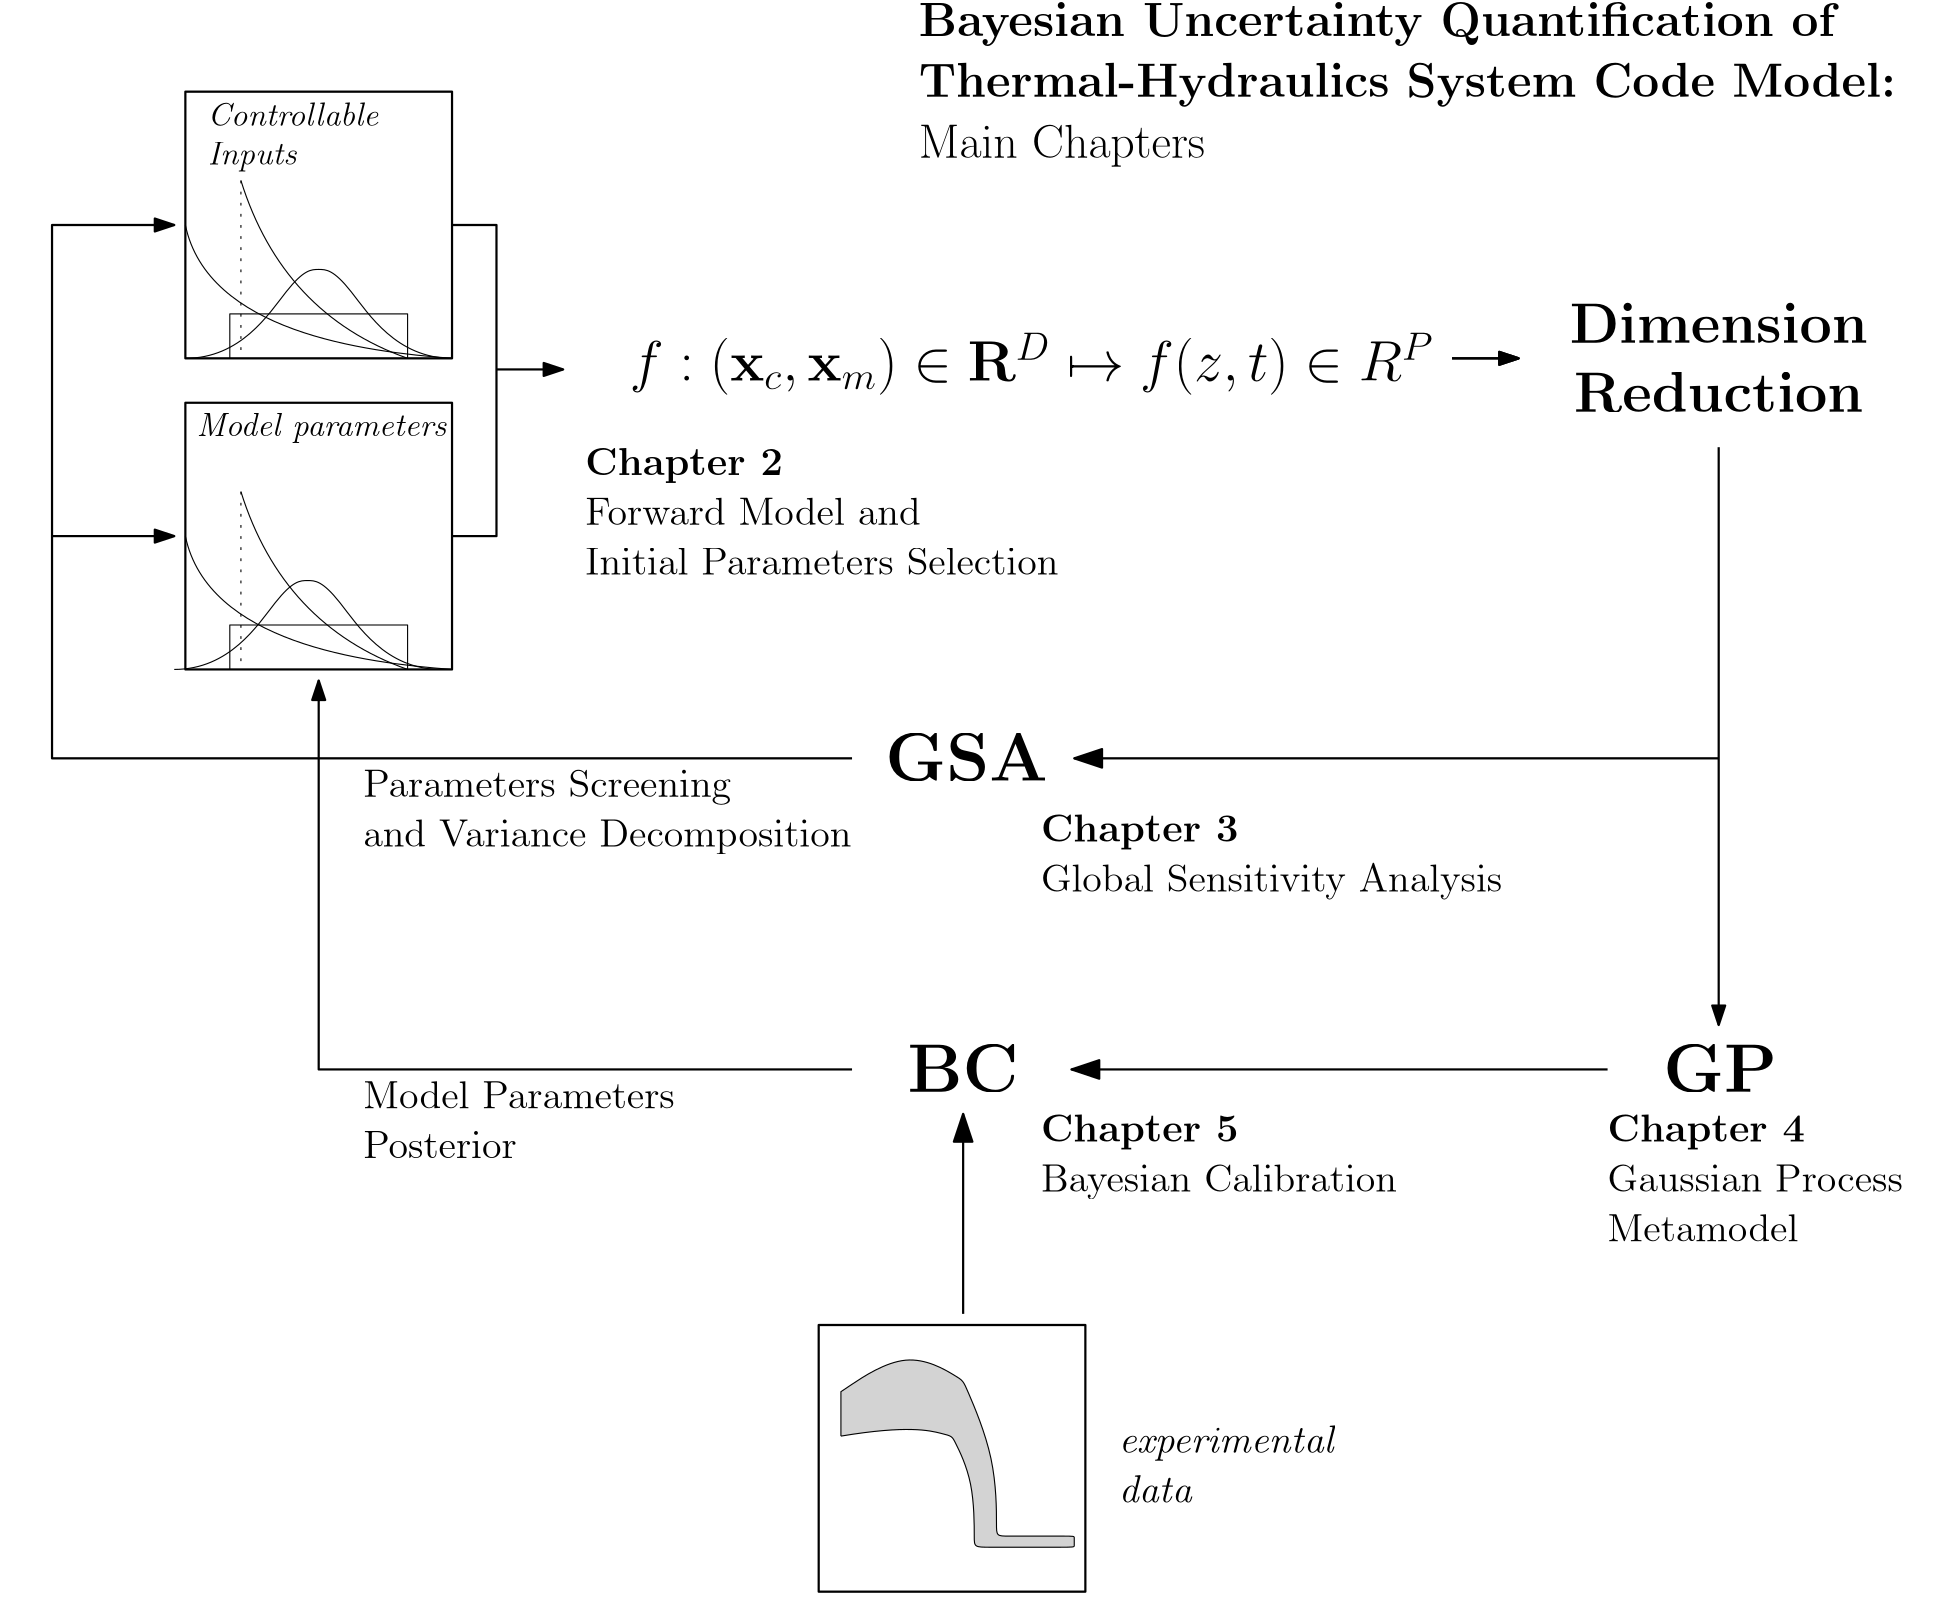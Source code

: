 <?xml version="1.0"?>
<!DOCTYPE ipe SYSTEM "ipe.dtd">
<ipe version="70206" creator="Ipe 7.2.7">
<info created="D:20171101220623" modified="D:20171105023226"/>
<ipestyle name="basic">
<symbol name="arrow/arc(spx)">
<path stroke="sym-stroke" fill="sym-stroke" pen="sym-pen">
0 0 m
-1 0.333 l
-1 -0.333 l
h
</path>
</symbol>
<symbol name="arrow/farc(spx)">
<path stroke="sym-stroke" fill="white" pen="sym-pen">
0 0 m
-1 0.333 l
-1 -0.333 l
h
</path>
</symbol>
<symbol name="arrow/ptarc(spx)">
<path stroke="sym-stroke" fill="sym-stroke" pen="sym-pen">
0 0 m
-1 0.333 l
-0.8 0 l
-1 -0.333 l
h
</path>
</symbol>
<symbol name="arrow/fptarc(spx)">
<path stroke="sym-stroke" fill="white" pen="sym-pen">
0 0 m
-1 0.333 l
-0.8 0 l
-1 -0.333 l
h
</path>
</symbol>
<symbol name="mark/circle(sx)" transformations="translations">
<path fill="sym-stroke">
0.6 0 0 0.6 0 0 e
0.4 0 0 0.4 0 0 e
</path>
</symbol>
<symbol name="mark/disk(sx)" transformations="translations">
<path fill="sym-stroke">
0.6 0 0 0.6 0 0 e
</path>
</symbol>
<symbol name="mark/fdisk(sfx)" transformations="translations">
<group>
<path fill="sym-fill">
0.5 0 0 0.5 0 0 e
</path>
<path fill="sym-stroke" fillrule="eofill">
0.6 0 0 0.6 0 0 e
0.4 0 0 0.4 0 0 e
</path>
</group>
</symbol>
<symbol name="mark/box(sx)" transformations="translations">
<path fill="sym-stroke" fillrule="eofill">
-0.6 -0.6 m
0.6 -0.6 l
0.6 0.6 l
-0.6 0.6 l
h
-0.4 -0.4 m
0.4 -0.4 l
0.4 0.4 l
-0.4 0.4 l
h
</path>
</symbol>
<symbol name="mark/square(sx)" transformations="translations">
<path fill="sym-stroke">
-0.6 -0.6 m
0.6 -0.6 l
0.6 0.6 l
-0.6 0.6 l
h
</path>
</symbol>
<symbol name="mark/fsquare(sfx)" transformations="translations">
<group>
<path fill="sym-fill">
-0.5 -0.5 m
0.5 -0.5 l
0.5 0.5 l
-0.5 0.5 l
h
</path>
<path fill="sym-stroke" fillrule="eofill">
-0.6 -0.6 m
0.6 -0.6 l
0.6 0.6 l
-0.6 0.6 l
h
-0.4 -0.4 m
0.4 -0.4 l
0.4 0.4 l
-0.4 0.4 l
h
</path>
</group>
</symbol>
<symbol name="mark/cross(sx)" transformations="translations">
<group>
<path fill="sym-stroke">
-0.43 -0.57 m
0.57 0.43 l
0.43 0.57 l
-0.57 -0.43 l
h
</path>
<path fill="sym-stroke">
-0.43 0.57 m
0.57 -0.43 l
0.43 -0.57 l
-0.57 0.43 l
h
</path>
</group>
</symbol>
<symbol name="arrow/fnormal(spx)">
<path stroke="sym-stroke" fill="white" pen="sym-pen">
0 0 m
-1 0.333 l
-1 -0.333 l
h
</path>
</symbol>
<symbol name="arrow/pointed(spx)">
<path stroke="sym-stroke" fill="sym-stroke" pen="sym-pen">
0 0 m
-1 0.333 l
-0.8 0 l
-1 -0.333 l
h
</path>
</symbol>
<symbol name="arrow/fpointed(spx)">
<path stroke="sym-stroke" fill="white" pen="sym-pen">
0 0 m
-1 0.333 l
-0.8 0 l
-1 -0.333 l
h
</path>
</symbol>
<symbol name="arrow/linear(spx)">
<path stroke="sym-stroke" pen="sym-pen">
-1 0.333 m
0 0 l
-1 -0.333 l
</path>
</symbol>
<symbol name="arrow/fdouble(spx)">
<path stroke="sym-stroke" fill="white" pen="sym-pen">
0 0 m
-1 0.333 l
-1 -0.333 l
h
-1 0 m
-2 0.333 l
-2 -0.333 l
h
</path>
</symbol>
<symbol name="arrow/double(spx)">
<path stroke="sym-stroke" fill="sym-stroke" pen="sym-pen">
0 0 m
-1 0.333 l
-1 -0.333 l
h
-1 0 m
-2 0.333 l
-2 -0.333 l
h
</path>
</symbol>
<pen name="heavier" value="0.8"/>
<pen name="fat" value="1.2"/>
<pen name="ultrafat" value="2"/>
<symbolsize name="large" value="5"/>
<symbolsize name="small" value="2"/>
<symbolsize name="tiny" value="1.1"/>
<arrowsize name="large" value="10"/>
<arrowsize name="small" value="5"/>
<arrowsize name="tiny" value="3"/>
<color name="red" value="1 0 0"/>
<color name="green" value="0 1 0"/>
<color name="blue" value="0 0 1"/>
<color name="yellow" value="1 1 0"/>
<color name="orange" value="1 0.647 0"/>
<color name="gold" value="1 0.843 0"/>
<color name="purple" value="0.627 0.125 0.941"/>
<color name="gray" value="0.745"/>
<color name="brown" value="0.647 0.165 0.165"/>
<color name="navy" value="0 0 0.502"/>
<color name="pink" value="1 0.753 0.796"/>
<color name="seagreen" value="0.18 0.545 0.341"/>
<color name="turquoise" value="0.251 0.878 0.816"/>
<color name="violet" value="0.933 0.51 0.933"/>
<color name="darkblue" value="0 0 0.545"/>
<color name="darkcyan" value="0 0.545 0.545"/>
<color name="darkgray" value="0.663"/>
<color name="darkgreen" value="0 0.392 0"/>
<color name="darkmagenta" value="0.545 0 0.545"/>
<color name="darkorange" value="1 0.549 0"/>
<color name="darkred" value="0.545 0 0"/>
<color name="lightblue" value="0.678 0.847 0.902"/>
<color name="lightcyan" value="0.878 1 1"/>
<color name="lightgray" value="0.827"/>
<color name="lightgreen" value="0.565 0.933 0.565"/>
<color name="lightyellow" value="1 1 0.878"/>
<dashstyle name="dashed" value="[4] 0"/>
<dashstyle name="dotted" value="[1 3] 0"/>
<dashstyle name="dash dotted" value="[4 2 1 2] 0"/>
<dashstyle name="dash dot dotted" value="[4 2 1 2 1 2] 0"/>
<textsize name="large" value="\large"/>
<textsize name="Large" value="\Large"/>
<textsize name="LARGE" value="\LARGE"/>
<textsize name="huge" value="\huge"/>
<textsize name="Huge" value="\Huge"/>
<textsize name="small" value="\small"/>
<textsize name="footnote" value="\footnotesize"/>
<textsize name="tiny" value="\tiny"/>
<textstyle name="center" begin="\begin{center}" end="\end{center}"/>
<textstyle name="itemize" begin="\begin{itemize}" end="\end{itemize}"/>
<textstyle name="item" begin="\begin{itemize}\item{}" end="\end{itemize}"/>
<gridsize name="4 pts" value="4"/>
<gridsize name="8 pts (~3 mm)" value="8"/>
<gridsize name="16 pts (~6 mm)" value="16"/>
<gridsize name="32 pts (~12 mm)" value="32"/>
<gridsize name="10 pts (~3.5 mm)" value="10"/>
<gridsize name="20 pts (~7 mm)" value="20"/>
<gridsize name="14 pts (~5 mm)" value="14"/>
<gridsize name="28 pts (~10 mm)" value="28"/>
<gridsize name="56 pts (~20 mm)" value="56"/>
<anglesize name="90 deg" value="90"/>
<anglesize name="60 deg" value="60"/>
<anglesize name="45 deg" value="45"/>
<anglesize name="30 deg" value="30"/>
<anglesize name="22.5 deg" value="22.5"/>
<opacity name="10%" value="0.1"/>
<opacity name="30%" value="0.3"/>
<opacity name="50%" value="0.5"/>
<opacity name="75%" value="0.75"/>
<tiling name="falling" angle="-60" step="4" width="1"/>
<tiling name="rising" angle="30" step="4" width="1"/>
</ipestyle>
<ipestyle name="basicLandscape">
<symbol name="arrow/arc(spx)">
<path stroke="sym-stroke" fill="sym-stroke" pen="sym-pen">
0 0 m
-1 0.333 l
-1 -0.333 l
h
</path>
</symbol>
<symbol name="arrow/farc(spx)">
<path stroke="sym-stroke" fill="white" pen="sym-pen">
0 0 m
-1 0.333 l
-1 -0.333 l
h
</path>
</symbol>
<symbol name="arrow/ptarc(spx)">
<path stroke="sym-stroke" fill="sym-stroke" pen="sym-pen">
0 0 m
-1 0.333 l
-0.8 0 l
-1 -0.333 l
h
</path>
</symbol>
<symbol name="arrow/fptarc(spx)">
<path stroke="sym-stroke" fill="white" pen="sym-pen">
0 0 m
-1 0.333 l
-0.8 0 l
-1 -0.333 l
h
</path>
</symbol>
<symbol name="mark/circle(sx)" transformations="translations">
<path fill="sym-stroke">
0.6 0 0 0.6 0 0 e
0.4 0 0 0.4 0 0 e
</path>
</symbol>
<symbol name="mark/disk(sx)" transformations="translations">
<path fill="sym-stroke">
0.6 0 0 0.6 0 0 e
</path>
</symbol>
<symbol name="mark/fdisk(sfx)" transformations="translations">
<group>
<path fill="sym-fill">
0.5 0 0 0.5 0 0 e
</path>
<path fill="sym-stroke" fillrule="eofill">
0.6 0 0 0.6 0 0 e
0.4 0 0 0.4 0 0 e
</path>
</group>
</symbol>
<symbol name="mark/box(sx)" transformations="translations">
<path fill="sym-stroke" fillrule="eofill">
-0.6 -0.6 m
0.6 -0.6 l
0.6 0.6 l
-0.6 0.6 l
h
-0.4 -0.4 m
0.4 -0.4 l
0.4 0.4 l
-0.4 0.4 l
h
</path>
</symbol>
<symbol name="mark/square(sx)" transformations="translations">
<path fill="sym-stroke">
-0.6 -0.6 m
0.6 -0.6 l
0.6 0.6 l
-0.6 0.6 l
h
</path>
</symbol>
<symbol name="mark/fsquare(sfx)" transformations="translations">
<group>
<path fill="sym-fill">
-0.5 -0.5 m
0.5 -0.5 l
0.5 0.5 l
-0.5 0.5 l
h
</path>
<path fill="sym-stroke" fillrule="eofill">
-0.6 -0.6 m
0.6 -0.6 l
0.6 0.6 l
-0.6 0.6 l
h
-0.4 -0.4 m
0.4 -0.4 l
0.4 0.4 l
-0.4 0.4 l
h
</path>
</group>
</symbol>
<symbol name="mark/cross(sx)" transformations="translations">
<group>
<path fill="sym-stroke">
-0.43 -0.57 m
0.57 0.43 l
0.43 0.57 l
-0.57 -0.43 l
h
</path>
<path fill="sym-stroke">
-0.43 0.57 m
0.57 -0.43 l
0.43 -0.57 l
-0.57 0.43 l
h
</path>
</group>
</symbol>
<symbol name="arrow/fnormal(spx)">
<path stroke="sym-stroke" fill="white" pen="sym-pen">
0 0 m
-1 0.333 l
-1 -0.333 l
h
</path>
</symbol>
<symbol name="arrow/pointed(spx)">
<path stroke="sym-stroke" fill="sym-stroke" pen="sym-pen">
0 0 m
-1 0.333 l
-0.8 0 l
-1 -0.333 l
h
</path>
</symbol>
<symbol name="arrow/fpointed(spx)">
<path stroke="sym-stroke" fill="white" pen="sym-pen">
0 0 m
-1 0.333 l
-0.8 0 l
-1 -0.333 l
h
</path>
</symbol>
<symbol name="arrow/linear(spx)">
<path stroke="sym-stroke" pen="sym-pen">
-1 0.333 m
0 0 l
-1 -0.333 l
</path>
</symbol>
<symbol name="arrow/fdouble(spx)">
<path stroke="sym-stroke" fill="white" pen="sym-pen">
0 0 m
-1 0.333 l
-1 -0.333 l
h
-1 0 m
-2 0.333 l
-2 -0.333 l
h
</path>
</symbol>
<symbol name="arrow/double(spx)">
<path stroke="sym-stroke" fill="sym-stroke" pen="sym-pen">
0 0 m
-1 0.333 l
-1 -0.333 l
h
-1 0 m
-2 0.333 l
-2 -0.333 l
h
</path>
</symbol>
<pen name="heavier" value="0.8"/>
<pen name="fat" value="1.2"/>
<pen name="ultrafat" value="2"/>
<symbolsize name="large" value="5"/>
<symbolsize name="small" value="2"/>
<symbolsize name="tiny" value="1.1"/>
<arrowsize name="large" value="10"/>
<arrowsize name="small" value="5"/>
<arrowsize name="tiny" value="3"/>
<color name="red" value="1 0 0"/>
<color name="green" value="0 1 0"/>
<color name="blue" value="0 0 1"/>
<color name="yellow" value="1 1 0"/>
<color name="orange" value="1 0.647 0"/>
<color name="gold" value="1 0.843 0"/>
<color name="purple" value="0.627 0.125 0.941"/>
<color name="gray" value="0.745"/>
<color name="brown" value="0.647 0.165 0.165"/>
<color name="navy" value="0 0 0.502"/>
<color name="pink" value="1 0.753 0.796"/>
<color name="seagreen" value="0.18 0.545 0.341"/>
<color name="turquoise" value="0.251 0.878 0.816"/>
<color name="violet" value="0.933 0.51 0.933"/>
<color name="darkblue" value="0 0 0.545"/>
<color name="darkcyan" value="0 0.545 0.545"/>
<color name="darkgray" value="0.663"/>
<color name="darkgreen" value="0 0.392 0"/>
<color name="darkmagenta" value="0.545 0 0.545"/>
<color name="darkorange" value="1 0.549 0"/>
<color name="darkred" value="0.545 0 0"/>
<color name="lightblue" value="0.678 0.847 0.902"/>
<color name="lightcyan" value="0.878 1 1"/>
<color name="lightgray" value="0.827"/>
<color name="lightgreen" value="0.565 0.933 0.565"/>
<color name="lightyellow" value="1 1 0.878"/>
<dashstyle name="dashed" value="[4] 0"/>
<dashstyle name="dotted" value="[1 3] 0"/>
<dashstyle name="dash dotted" value="[4 2 1 2] 0"/>
<dashstyle name="dash dot dotted" value="[4 2 1 2 1 2] 0"/>
<textsize name="large" value="\large"/>
<textsize name="Large" value="\Large"/>
<textsize name="LARGE" value="\LARGE"/>
<textsize name="huge" value="\huge"/>
<textsize name="Huge" value="\Huge"/>
<textsize name="small" value="\small"/>
<textsize name="footnote" value="\footnotesize"/>
<textsize name="tiny" value="\tiny"/>
<textstyle name="center" begin="\begin{center}" end="\end{center}"/>
<textstyle name="itemize" begin="\begin{itemize}" end="\end{itemize}"/>
<textstyle name="item" begin="\begin{itemize}\item{}" end="\end{itemize}"/>
<gridsize name="4 pts" value="4"/>
<gridsize name="8 pts (~3 mm)" value="8"/>
<gridsize name="16 pts (~6 mm)" value="16"/>
<gridsize name="32 pts (~12 mm)" value="32"/>
<gridsize name="10 pts (~3.5 mm)" value="10"/>
<gridsize name="20 pts (~7 mm)" value="20"/>
<gridsize name="14 pts (~5 mm)" value="14"/>
<gridsize name="28 pts (~10 mm)" value="28"/>
<gridsize name="56 pts (~20 mm)" value="56"/>
<anglesize name="90 deg" value="90"/>
<anglesize name="60 deg" value="60"/>
<anglesize name="45 deg" value="45"/>
<anglesize name="30 deg" value="30"/>
<anglesize name="22.5 deg" value="22.5"/>
<opacity name="10%" value="0.1"/>
<opacity name="30%" value="0.3"/>
<opacity name="50%" value="0.5"/>
<opacity name="75%" value="0.75"/>
<layout paper="842 595" origin="0 0" frame="842 595"/>
<tiling name="falling" angle="-60" step="4" width="1"/>
<tiling name="rising" angle="30" step="4" width="1"/>
</ipestyle>
<page>
<layer name="alpha"/>
<view layers="alpha" active="alpha"/>
<text layer="alpha" matrix="1 0 0 1 -236 88" transformations="translations" pos="508 352" stroke="black" type="label" width="289.495" height="17.3" depth="5.15" valign="baseline" size="huge" style="math">f: (\mathbf{x}_c, \mathbf{x}_m) \in \mathbf{R}^D  \mapsto f(z, t) \in {R}^P</text>
<path matrix="1 0 0 1 0 64" stroke="black" pen="heavier">
112 480 m
112 384 l
208 384 l
208 480 l
h
</path>
<path matrix="1 0 0 1 0 64" stroke="black">
128 384 m
128 400 l
192 400 l
192 384 l
</path>
<path matrix="1 0 0 0.6 0 217.6" stroke="black">
112 464 m
120 400
176 388
208 384 c
</path>
<path matrix="1 0 0 1 0 -48" stroke="black" pen="heavier">
112 480 m
112 384 l
208 384 l
208 480 l
h
</path>
<path matrix="1 0 0 1 0 -48" stroke="black">
128 384 m
128 400 l
192 400 l
192 384 l
</path>
<path matrix="1 0 0 0.6 0 105.6" stroke="black">
112 464 m
120 400
176 388
208 384 c
</path>
<path matrix="1 0 0 1.44444 0 -69.3333" stroke="black" pen="heavier" arrow="normal/normal">
664 336 m
664 192 l
</path>
<path matrix="1.34033 0 0 1 -190.921 60" stroke="black" pen="heavier" arrow="normal/large">
608 132 m
464 132 l
</path>
<path matrix="1.16 0 0 1 -106.24 64" stroke="black" pen="heavier" arrow="normal/large">
664 240 m
464 240 l
</path>
<path matrix="1 0 0 1 0 64" stroke="black" pen="heavier">
208 432 m
224 432 l
224 320 l
208 320 l
</path>
<path matrix="0.75 0 0 1 56 64" stroke="black" pen="heavier" arrow="normal/normal">
224 380 m
256 380 l
</path>
<path matrix="1 0 0 1 228 -380" stroke="black" pen="heavier">
112 480 m
112 384 l
208 384 l
208 480 l
h
</path>
<path matrix="0.916667 0 0 1 5.33333 64" stroke="black" pen="heavier" arrow="normal/normal">
64 320 m
64 432 l
112 432 l
</path>
<path matrix="0.979592 0 0 0.972222 3.26531 67.5556" stroke="black" pen="heavier" arrow="normal/normal">
356 128 m
160 128 l
160 272 l
</path>
<text matrix="1 0 0 1 -160 -168" transformations="translations" pos="532 352" stroke="black" type="label" width="39.963" height="17.007" depth="0" valign="baseline" size="Huge">\textbf{BC}</text>
<path matrix="1 0 0 1 -396 -84" stroke="black" fill="lightgray">
744 144 m
744 160
744 160
744 160
768 176
788 164
788 164
800 136
800 108
800 108
828 108
828 108
828 104
828 104
792 104
792 104
792 128
784 144
784 144
768 148
744 144 c
</path>
<path matrix="1 0 0 1 48 64" stroke="black" pen="heavier" arrow="normal/normal">
304 240 m
16 240 l
16 320 l
60 320 l
</path>
<text matrix="1 0 0 1 -168 -56" transformations="translations" pos="532 352" stroke="black" type="label" width="58.468" height="17.007" depth="0" valign="baseline" size="Huge">\textbf{GSA}</text>
<text matrix="1 0 0 1 112 -168" transformations="translations" pos="532 352" stroke="black" type="label" width="40.967" height="17.007" depth="0" valign="baseline" size="Huge">\textbf{GP}</text>
<text matrix="1 0 0 1 112 -28" transformations="translations" pos="488 496" stroke="black" type="minipage" width="128" height="22.106" depth="17.15" valign="top" size="huge" style="center">\textbf{Dimension} \\
\textbf{Reduction}</text>
<path matrix="1 0 0 1 48 64" stroke="black" pen="heavier" arrow="normal/normal">
520 384 m
544 384 l
</path>
<text matrix="1 0 0 1 -168 -100" transformations="translations" pos="284 520" stroke="black" type="label" width="90.974" height="8.307" depth="2.32" valign="baseline" size="large">\textit{Model parameters}</text>
<text matrix="1 0 0 1 108 320" transformations="translations" pos="148 96" stroke="black" type="minipage" width="172" height="25.388" depth="20.44" valign="top" size="Large">\textbf{Chapter 2} \\
Forward Model and \\
Initial Parameters Selection</text>
<path matrix="1 0 0 1 48 64" stroke="black" pen="heavier" arrow="normal/normal">
520 384 m
544 384 l
</path>
<text matrix="1 0 0 1 476 80" transformations="translations" pos="148 96" stroke="black" type="minipage" width="120" height="25.388" depth="20.44" valign="top" size="Large">\textbf{Chapter 4} \\
Gaussian Process \\
Metamodel</text>
<text matrix="1 0 0 1 272 188" transformations="translations" pos="148 96" stroke="black" type="minipage" width="172" height="17.825" depth="12.86" valign="top" size="Large">\textbf{Chapter 3} \\
Global Sensitivity Analysis</text>
<text matrix="1 0 0 1 272 80" transformations="translations" pos="148 96" stroke="black" type="minipage" width="172" height="17.825" depth="12.86" valign="top" size="Large">\textbf{Chapter 5} \\
Bayesian Calibration</text>
<path stroke="black" pen="heavier" arrow="normal/large">
392 104 m
392 176 l
</path>
<text matrix="1 0 0 1 0 -16" transformations="translations" pos="448 80" stroke="black" type="minipage" width="84" height="16.425" depth="11.47" valign="top" size="Large">\textit{experimental} \\
\textit{data}</text>
<text matrix="1 0 0 1 -328 460" transformations="translations" pos="448 80" stroke="black" type="minipage" width="84" height="14.774" depth="9.8" valign="top" size="large">\textit{Controllable} \\
\textit{Inputs}</text>
<text matrix="1 0 0 1 -16 16" transformations="translations" pos="192 284" stroke="black" type="minipage" width="176" height="17.746" depth="12.78" valign="top" size="Large">Parameters Screening \\
and Variance Decomposition</text>
<text matrix="1 0 0 1 -16 -96" transformations="translations" pos="192 284" stroke="black" type="minipage" width="176" height="16.425" depth="11.47" valign="top" size="Large">Model Parameters \\
Posterior</text>
<text matrix="1 0 0 1 72 0" transformations="translations" pos="304 576" stroke="black" type="minipage" width="352" height="32.029" depth="27.11" valign="top" size="LARGE">\textbf{Bayesian Uncertainty Quantification of} \\
\textbf{Thermal-Hydraulics System Code Model:} \\
Main Chapters</text>
<path matrix="1 0 0 1 32 -4" stroke="white" pen="heavier" arrow="normal/normal">
16 464 m
16 428 l
</path>
<path stroke="white" pen="heavier" arrow="normal/normal">
492 0 m
528 0 l
</path>
<path matrix="0.9375 0 0 1 12 0" stroke="black">
128 400 m
144 352
192 336 c
</path>
<path matrix="0.9375 0 0 1 12 112" stroke="black">
128 400 m
144 352
192 336 c
</path>
<path stroke="black" dash="dotted">
132 512 m
132 448 l
</path>
<path matrix="1 0 0 1 0 -112" stroke="black" dash="dotted">
132 512 m
132 448 l
</path>
<path stroke="black">
112 448 m
132 448
152 480
160 480
168 480
188 448
208 448 c
</path>
<path matrix="1 0 0 1 -4 -112" stroke="black">
112 448 m
132 448
152 480
160 480
168 480
188 448
208 448 c
</path>
</page>
</ipe>
